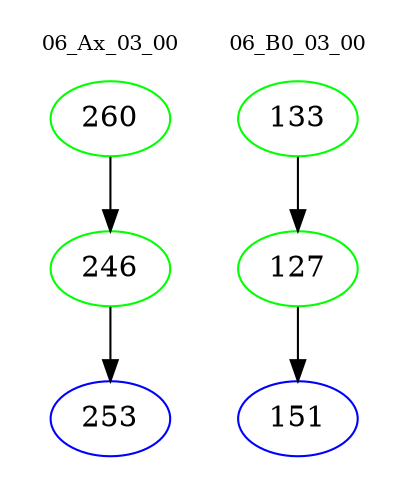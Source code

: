 digraph{
subgraph cluster_0 {
color = white
label = "06_Ax_03_00";
fontsize=10;
T0_260 [label="260", color="green"]
T0_260 -> T0_246 [color="black"]
T0_246 [label="246", color="green"]
T0_246 -> T0_253 [color="black"]
T0_253 [label="253", color="blue"]
}
subgraph cluster_1 {
color = white
label = "06_B0_03_00";
fontsize=10;
T1_133 [label="133", color="green"]
T1_133 -> T1_127 [color="black"]
T1_127 [label="127", color="green"]
T1_127 -> T1_151 [color="black"]
T1_151 [label="151", color="blue"]
}
}
